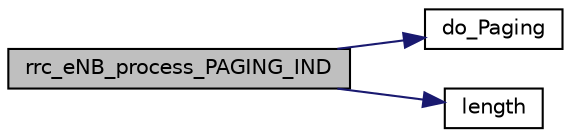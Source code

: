 digraph "rrc_eNB_process_PAGING_IND"
{
 // LATEX_PDF_SIZE
  edge [fontname="Helvetica",fontsize="10",labelfontname="Helvetica",labelfontsize="10"];
  node [fontname="Helvetica",fontsize="10",shape=record];
  rankdir="LR";
  Node1 [label="rrc_eNB_process_PAGING_IND",height=0.2,width=0.4,color="black", fillcolor="grey75", style="filled", fontcolor="black",tooltip="process a S1AP_PAGING_IND message received from S1AP."];
  Node1 -> Node2 [color="midnightblue",fontsize="10",style="solid",fontname="Helvetica"];
  Node2 [label="do_Paging",height=0.2,width=0.4,color="black", fillcolor="white", style="filled",URL="$asn1__msg_8c.html#a2e7934d3d6571c4ad679f96cf051710a",tooltip=" "];
  Node1 -> Node3 [color="midnightblue",fontsize="10",style="solid",fontname="Helvetica"];
  Node3 [label="length",height=0.2,width=0.4,color="black", fillcolor="white", style="filled",URL="$UTIL_2OMG_2common_8c.html#a587e0ad0d0cc2677421231a08c3a614b",tooltip="Helper function to return the length of a string."];
}
